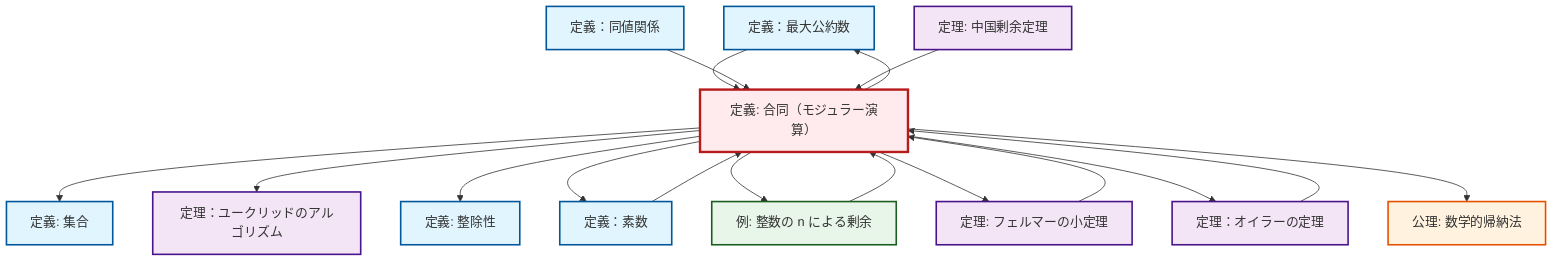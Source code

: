 graph TD
    classDef definition fill:#e1f5fe,stroke:#01579b,stroke-width:2px
    classDef theorem fill:#f3e5f5,stroke:#4a148c,stroke-width:2px
    classDef axiom fill:#fff3e0,stroke:#e65100,stroke-width:2px
    classDef example fill:#e8f5e9,stroke:#1b5e20,stroke-width:2px
    classDef current fill:#ffebee,stroke:#b71c1c,stroke-width:3px
    def-gcd["定義：最大公約数"]:::definition
    def-congruence["定義: 合同（モジュラー演算）"]:::definition
    thm-euler["定理：オイラーの定理"]:::theorem
    thm-chinese-remainder["定理: 中国剰余定理"]:::theorem
    ax-induction["公理: 数学的帰納法"]:::axiom
    def-divisibility["定義: 整除性"]:::definition
    def-set["定義: 集合"]:::definition
    thm-euclidean-algorithm["定理：ユークリッドのアルゴリズム"]:::theorem
    thm-fermat-little["定理: フェルマーの小定理"]:::theorem
    def-equivalence-relation["定義：同値関係"]:::definition
    def-prime["定義：素数"]:::definition
    ex-quotient-integers-mod-n["例: 整数の n による剰余"]:::example
    thm-euler --> def-congruence
    def-congruence --> def-set
    ex-quotient-integers-mod-n --> def-congruence
    def-gcd --> def-congruence
    def-prime --> def-congruence
    def-congruence --> thm-euclidean-algorithm
    def-congruence --> def-divisibility
    def-congruence --> def-gcd
    def-congruence --> def-prime
    def-congruence --> ex-quotient-integers-mod-n
    def-equivalence-relation --> def-congruence
    def-congruence --> thm-fermat-little
    def-congruence --> thm-euler
    thm-chinese-remainder --> def-congruence
    def-congruence --> ax-induction
    thm-fermat-little --> def-congruence
    class def-congruence current